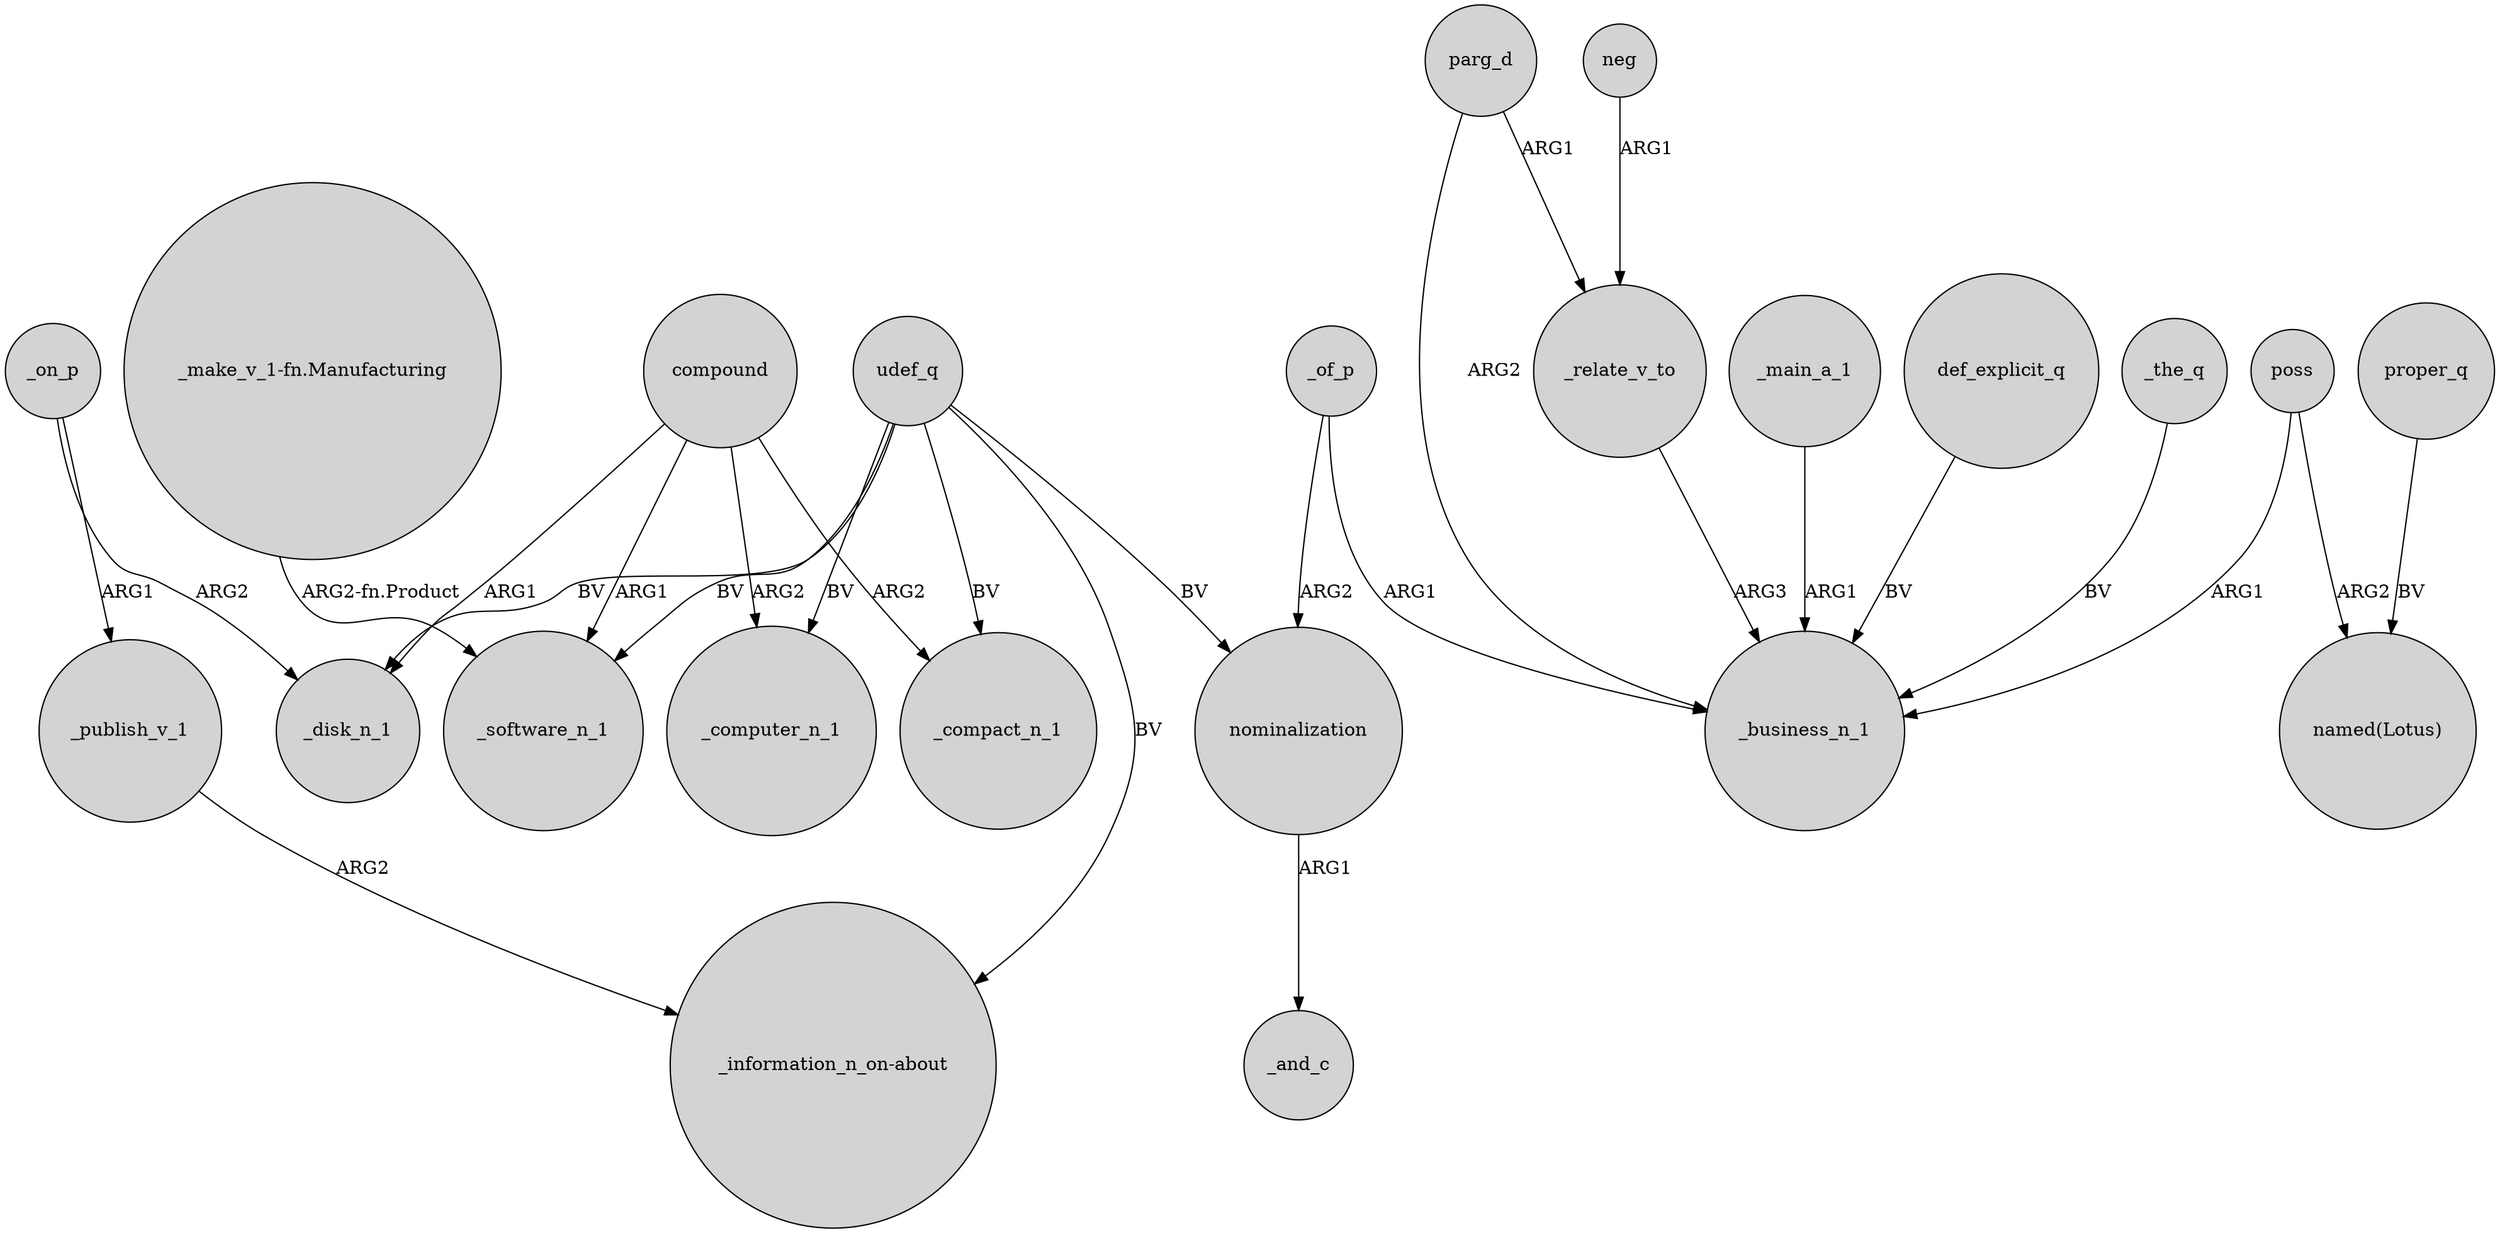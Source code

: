 digraph {
	node [shape=circle style=filled]
	_on_p -> _disk_n_1 [label=ARG2]
	_the_q -> _business_n_1 [label=BV]
	udef_q -> _software_n_1 [label=BV]
	_relate_v_to -> _business_n_1 [label=ARG3]
	parg_d -> _relate_v_to [label=ARG1]
	nominalization -> _and_c [label=ARG1]
	proper_q -> "named(Lotus)" [label=BV]
	poss -> _business_n_1 [label=ARG1]
	compound -> _disk_n_1 [label=ARG1]
	_of_p -> _business_n_1 [label=ARG1]
	udef_q -> _compact_n_1 [label=BV]
	udef_q -> _computer_n_1 [label=BV]
	"_make_v_1-fn.Manufacturing" -> _software_n_1 [label="ARG2-fn.Product"]
	compound -> _computer_n_1 [label=ARG2]
	udef_q -> "_information_n_on-about" [label=BV]
	poss -> "named(Lotus)" [label=ARG2]
	_of_p -> nominalization [label=ARG2]
	_on_p -> _publish_v_1 [label=ARG1]
	_main_a_1 -> _business_n_1 [label=ARG1]
	neg -> _relate_v_to [label=ARG1]
	udef_q -> nominalization [label=BV]
	parg_d -> _business_n_1 [label=ARG2]
	compound -> _compact_n_1 [label=ARG2]
	udef_q -> _disk_n_1 [label=BV]
	compound -> _software_n_1 [label=ARG1]
	_publish_v_1 -> "_information_n_on-about" [label=ARG2]
	def_explicit_q -> _business_n_1 [label=BV]
}
